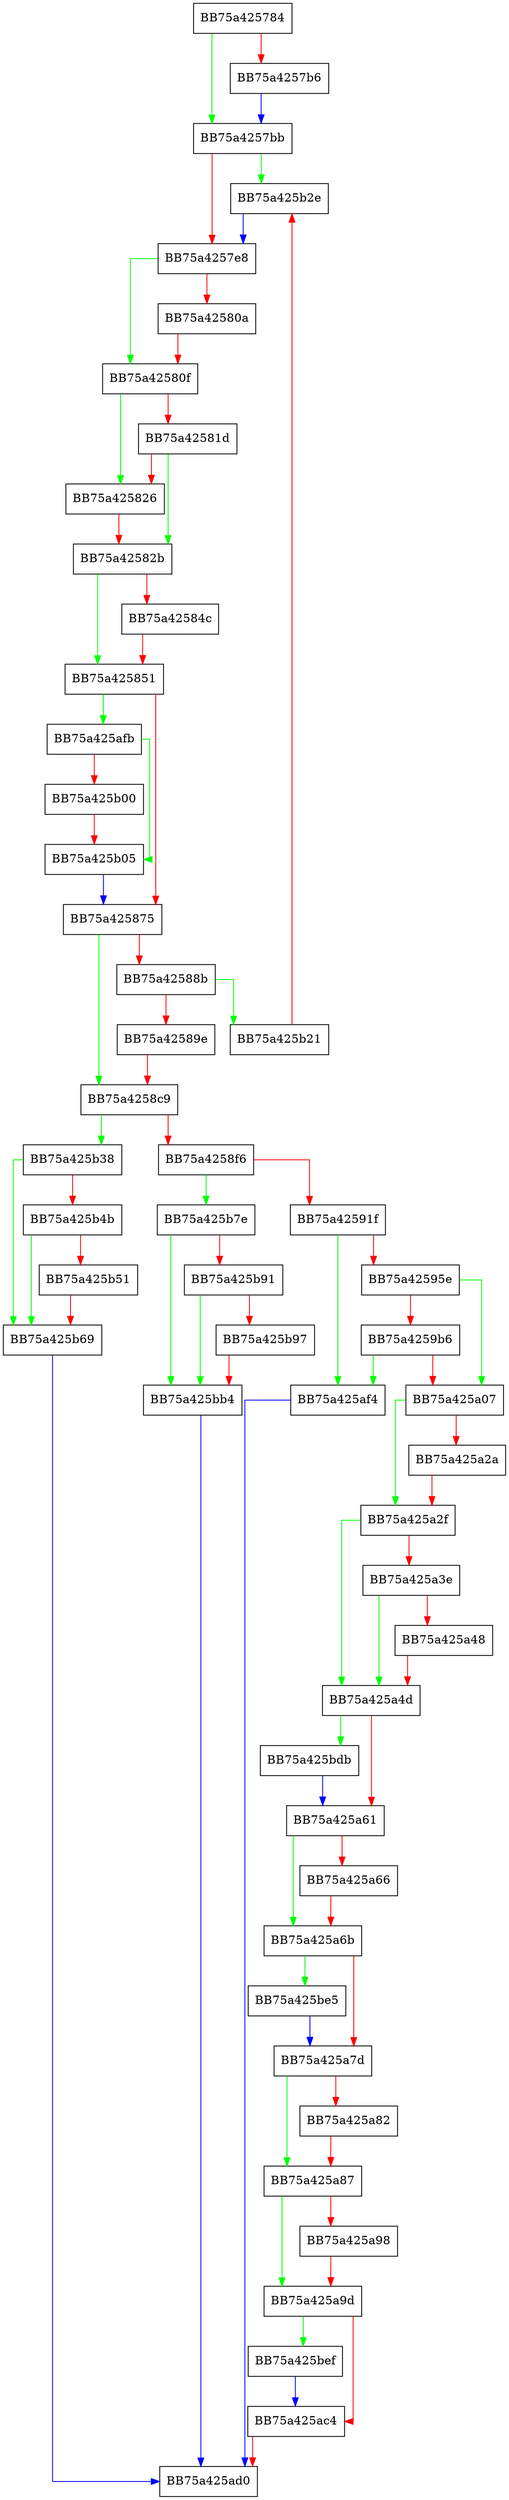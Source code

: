 digraph CreateDirtyInterval {
  node [shape="box"];
  graph [splines=ortho];
  BB75a425784 -> BB75a4257bb [color="green"];
  BB75a425784 -> BB75a4257b6 [color="red"];
  BB75a4257b6 -> BB75a4257bb [color="blue"];
  BB75a4257bb -> BB75a425b2e [color="green"];
  BB75a4257bb -> BB75a4257e8 [color="red"];
  BB75a4257e8 -> BB75a42580f [color="green"];
  BB75a4257e8 -> BB75a42580a [color="red"];
  BB75a42580a -> BB75a42580f [color="red"];
  BB75a42580f -> BB75a425826 [color="green"];
  BB75a42580f -> BB75a42581d [color="red"];
  BB75a42581d -> BB75a42582b [color="green"];
  BB75a42581d -> BB75a425826 [color="red"];
  BB75a425826 -> BB75a42582b [color="red"];
  BB75a42582b -> BB75a425851 [color="green"];
  BB75a42582b -> BB75a42584c [color="red"];
  BB75a42584c -> BB75a425851 [color="red"];
  BB75a425851 -> BB75a425afb [color="green"];
  BB75a425851 -> BB75a425875 [color="red"];
  BB75a425875 -> BB75a4258c9 [color="green"];
  BB75a425875 -> BB75a42588b [color="red"];
  BB75a42588b -> BB75a425b21 [color="green"];
  BB75a42588b -> BB75a42589e [color="red"];
  BB75a42589e -> BB75a4258c9 [color="red"];
  BB75a4258c9 -> BB75a425b38 [color="green"];
  BB75a4258c9 -> BB75a4258f6 [color="red"];
  BB75a4258f6 -> BB75a425b7e [color="green"];
  BB75a4258f6 -> BB75a42591f [color="red"];
  BB75a42591f -> BB75a425af4 [color="green"];
  BB75a42591f -> BB75a42595e [color="red"];
  BB75a42595e -> BB75a425a07 [color="green"];
  BB75a42595e -> BB75a4259b6 [color="red"];
  BB75a4259b6 -> BB75a425af4 [color="green"];
  BB75a4259b6 -> BB75a425a07 [color="red"];
  BB75a425a07 -> BB75a425a2f [color="green"];
  BB75a425a07 -> BB75a425a2a [color="red"];
  BB75a425a2a -> BB75a425a2f [color="red"];
  BB75a425a2f -> BB75a425a4d [color="green"];
  BB75a425a2f -> BB75a425a3e [color="red"];
  BB75a425a3e -> BB75a425a4d [color="green"];
  BB75a425a3e -> BB75a425a48 [color="red"];
  BB75a425a48 -> BB75a425a4d [color="red"];
  BB75a425a4d -> BB75a425bdb [color="green"];
  BB75a425a4d -> BB75a425a61 [color="red"];
  BB75a425a61 -> BB75a425a6b [color="green"];
  BB75a425a61 -> BB75a425a66 [color="red"];
  BB75a425a66 -> BB75a425a6b [color="red"];
  BB75a425a6b -> BB75a425be5 [color="green"];
  BB75a425a6b -> BB75a425a7d [color="red"];
  BB75a425a7d -> BB75a425a87 [color="green"];
  BB75a425a7d -> BB75a425a82 [color="red"];
  BB75a425a82 -> BB75a425a87 [color="red"];
  BB75a425a87 -> BB75a425a9d [color="green"];
  BB75a425a87 -> BB75a425a98 [color="red"];
  BB75a425a98 -> BB75a425a9d [color="red"];
  BB75a425a9d -> BB75a425bef [color="green"];
  BB75a425a9d -> BB75a425ac4 [color="red"];
  BB75a425ac4 -> BB75a425ad0 [color="red"];
  BB75a425af4 -> BB75a425ad0 [color="blue"];
  BB75a425afb -> BB75a425b05 [color="green"];
  BB75a425afb -> BB75a425b00 [color="red"];
  BB75a425b00 -> BB75a425b05 [color="red"];
  BB75a425b05 -> BB75a425875 [color="blue"];
  BB75a425b21 -> BB75a425b2e [color="red"];
  BB75a425b2e -> BB75a4257e8 [color="blue"];
  BB75a425b38 -> BB75a425b69 [color="green"];
  BB75a425b38 -> BB75a425b4b [color="red"];
  BB75a425b4b -> BB75a425b69 [color="green"];
  BB75a425b4b -> BB75a425b51 [color="red"];
  BB75a425b51 -> BB75a425b69 [color="red"];
  BB75a425b69 -> BB75a425ad0 [color="blue"];
  BB75a425b7e -> BB75a425bb4 [color="green"];
  BB75a425b7e -> BB75a425b91 [color="red"];
  BB75a425b91 -> BB75a425bb4 [color="green"];
  BB75a425b91 -> BB75a425b97 [color="red"];
  BB75a425b97 -> BB75a425bb4 [color="red"];
  BB75a425bb4 -> BB75a425ad0 [color="blue"];
  BB75a425bdb -> BB75a425a61 [color="blue"];
  BB75a425be5 -> BB75a425a7d [color="blue"];
  BB75a425bef -> BB75a425ac4 [color="blue"];
}
